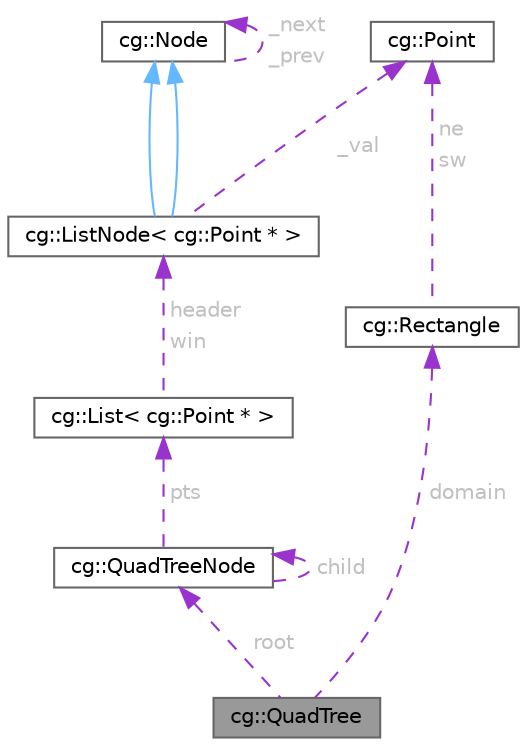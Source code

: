digraph "cg::QuadTree"
{
 // LATEX_PDF_SIZE
  bgcolor="transparent";
  edge [fontname=Helvetica,fontsize=10,labelfontname=Helvetica,labelfontsize=10];
  node [fontname=Helvetica,fontsize=10,shape=box,height=0.2,width=0.4];
  Node1 [id="Node000001",label="cg::QuadTree",height=0.2,width=0.4,color="gray40", fillcolor="grey60", style="filled", fontcolor="black",tooltip=" "];
  Node2 -> Node1 [id="edge1_Node000001_Node000002",dir="back",color="darkorchid3",style="dashed",tooltip=" ",label=<<TABLE CELLBORDER="0" BORDER="0"><TR><TD VALIGN="top" ALIGN="LEFT" CELLPADDING="1" CELLSPACING="0">root</TD></TR>
</TABLE>> ,fontcolor="grey" ];
  Node2 [id="Node000002",label="cg::QuadTreeNode",height=0.2,width=0.4,color="gray40", fillcolor="white", style="filled",URL="$classcg_1_1_quad_tree_node.html",tooltip=" "];
  Node2 -> Node2 [id="edge2_Node000002_Node000002",dir="back",color="darkorchid3",style="dashed",tooltip=" ",label=<<TABLE CELLBORDER="0" BORDER="0"><TR><TD VALIGN="top" ALIGN="LEFT" CELLPADDING="1" CELLSPACING="0">child</TD></TR>
</TABLE>> ,fontcolor="grey" ];
  Node3 -> Node2 [id="edge3_Node000002_Node000003",dir="back",color="darkorchid3",style="dashed",tooltip=" ",label=<<TABLE CELLBORDER="0" BORDER="0"><TR><TD VALIGN="top" ALIGN="LEFT" CELLPADDING="1" CELLSPACING="0">pts</TD></TR>
</TABLE>> ,fontcolor="grey" ];
  Node3 [id="Node000003",label="cg::List\< cg::Point * \>",height=0.2,width=0.4,color="gray40", fillcolor="white", style="filled",URL="$classcg_1_1_list.html",tooltip=" "];
  Node4 -> Node3 [id="edge4_Node000003_Node000004",dir="back",color="darkorchid3",style="dashed",tooltip=" ",label=<<TABLE CELLBORDER="0" BORDER="0"><TR><TD VALIGN="top" ALIGN="LEFT" CELLPADDING="1" CELLSPACING="0">header</TD></TR>
<TR><TD VALIGN="top" ALIGN="LEFT" CELLPADDING="1" CELLSPACING="0">win</TD></TR>
</TABLE>> ,fontcolor="grey" ];
  Node4 [id="Node000004",label="cg::ListNode\< cg::Point * \>",height=0.2,width=0.4,color="gray40", fillcolor="white", style="filled",URL="$classcg_1_1_list_node.html",tooltip=" "];
  Node5 -> Node4 [id="edge5_Node000004_Node000005",dir="back",color="steelblue1",style="solid",tooltip=" "];
  Node5 [id="Node000005",label="cg::Node",height=0.2,width=0.4,color="gray40", fillcolor="white", style="filled",URL="$classcg_1_1_node.html",tooltip=" "];
  Node5 -> Node5 [id="edge6_Node000005_Node000005",dir="back",color="darkorchid3",style="dashed",tooltip=" ",label=<<TABLE CELLBORDER="0" BORDER="0"><TR><TD VALIGN="top" ALIGN="LEFT" CELLPADDING="1" CELLSPACING="0">_next</TD></TR>
<TR><TD VALIGN="top" ALIGN="LEFT" CELLPADDING="1" CELLSPACING="0">_prev</TD></TR>
</TABLE>> ,fontcolor="grey" ];
  Node5 -> Node4 [id="edge7_Node000004_Node000005",dir="back",color="steelblue1",style="solid",tooltip=" "];
  Node6 -> Node4 [id="edge8_Node000004_Node000006",dir="back",color="darkorchid3",style="dashed",tooltip=" ",label=<<TABLE CELLBORDER="0" BORDER="0"><TR><TD VALIGN="top" ALIGN="LEFT" CELLPADDING="1" CELLSPACING="0">_val</TD></TR>
</TABLE>> ,fontcolor="grey" ];
  Node6 [id="Node000006",label="cg::Point",height=0.2,width=0.4,color="gray40", fillcolor="white", style="filled",URL="$classcg_1_1_point.html",tooltip=" "];
  Node7 -> Node1 [id="edge9_Node000001_Node000007",dir="back",color="darkorchid3",style="dashed",tooltip=" ",label=<<TABLE CELLBORDER="0" BORDER="0"><TR><TD VALIGN="top" ALIGN="LEFT" CELLPADDING="1" CELLSPACING="0">domain</TD></TR>
</TABLE>> ,fontcolor="grey" ];
  Node7 [id="Node000007",label="cg::Rectangle",height=0.2,width=0.4,color="gray40", fillcolor="white", style="filled",URL="$classcg_1_1_rectangle.html",tooltip=" "];
  Node6 -> Node7 [id="edge10_Node000007_Node000006",dir="back",color="darkorchid3",style="dashed",tooltip=" ",label=<<TABLE CELLBORDER="0" BORDER="0"><TR><TD VALIGN="top" ALIGN="LEFT" CELLPADDING="1" CELLSPACING="0">ne</TD></TR>
<TR><TD VALIGN="top" ALIGN="LEFT" CELLPADDING="1" CELLSPACING="0">sw</TD></TR>
</TABLE>> ,fontcolor="grey" ];
}
